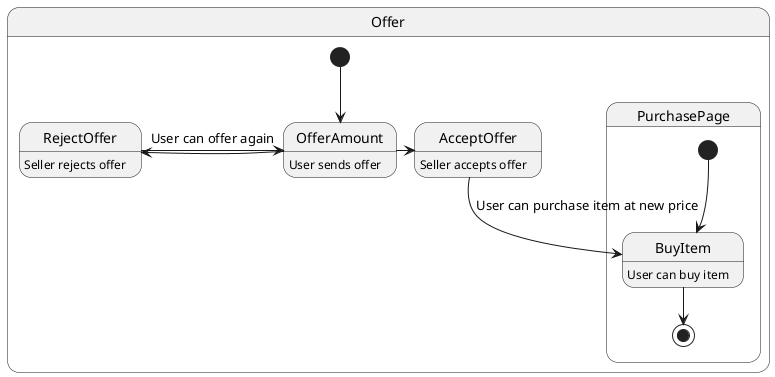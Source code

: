 @startuml


state Offer {
[*] --> OfferAmount


OfferAmount -> RejectOffer
OfferAmount : User sends offer

RejectOffer -> OfferAmount : User can offer again
RejectOffer : Seller rejects offer

OfferAmount -> AcceptOffer
AcceptOffer : Seller accepts offer

    state PurchasePage{
        AcceptOffer --> BuyItem : User can purchase item at new price
        BuyItem : User can buy item

        [*] --> BuyItem
        BuyItem --> [*]
    }


}
@enduml